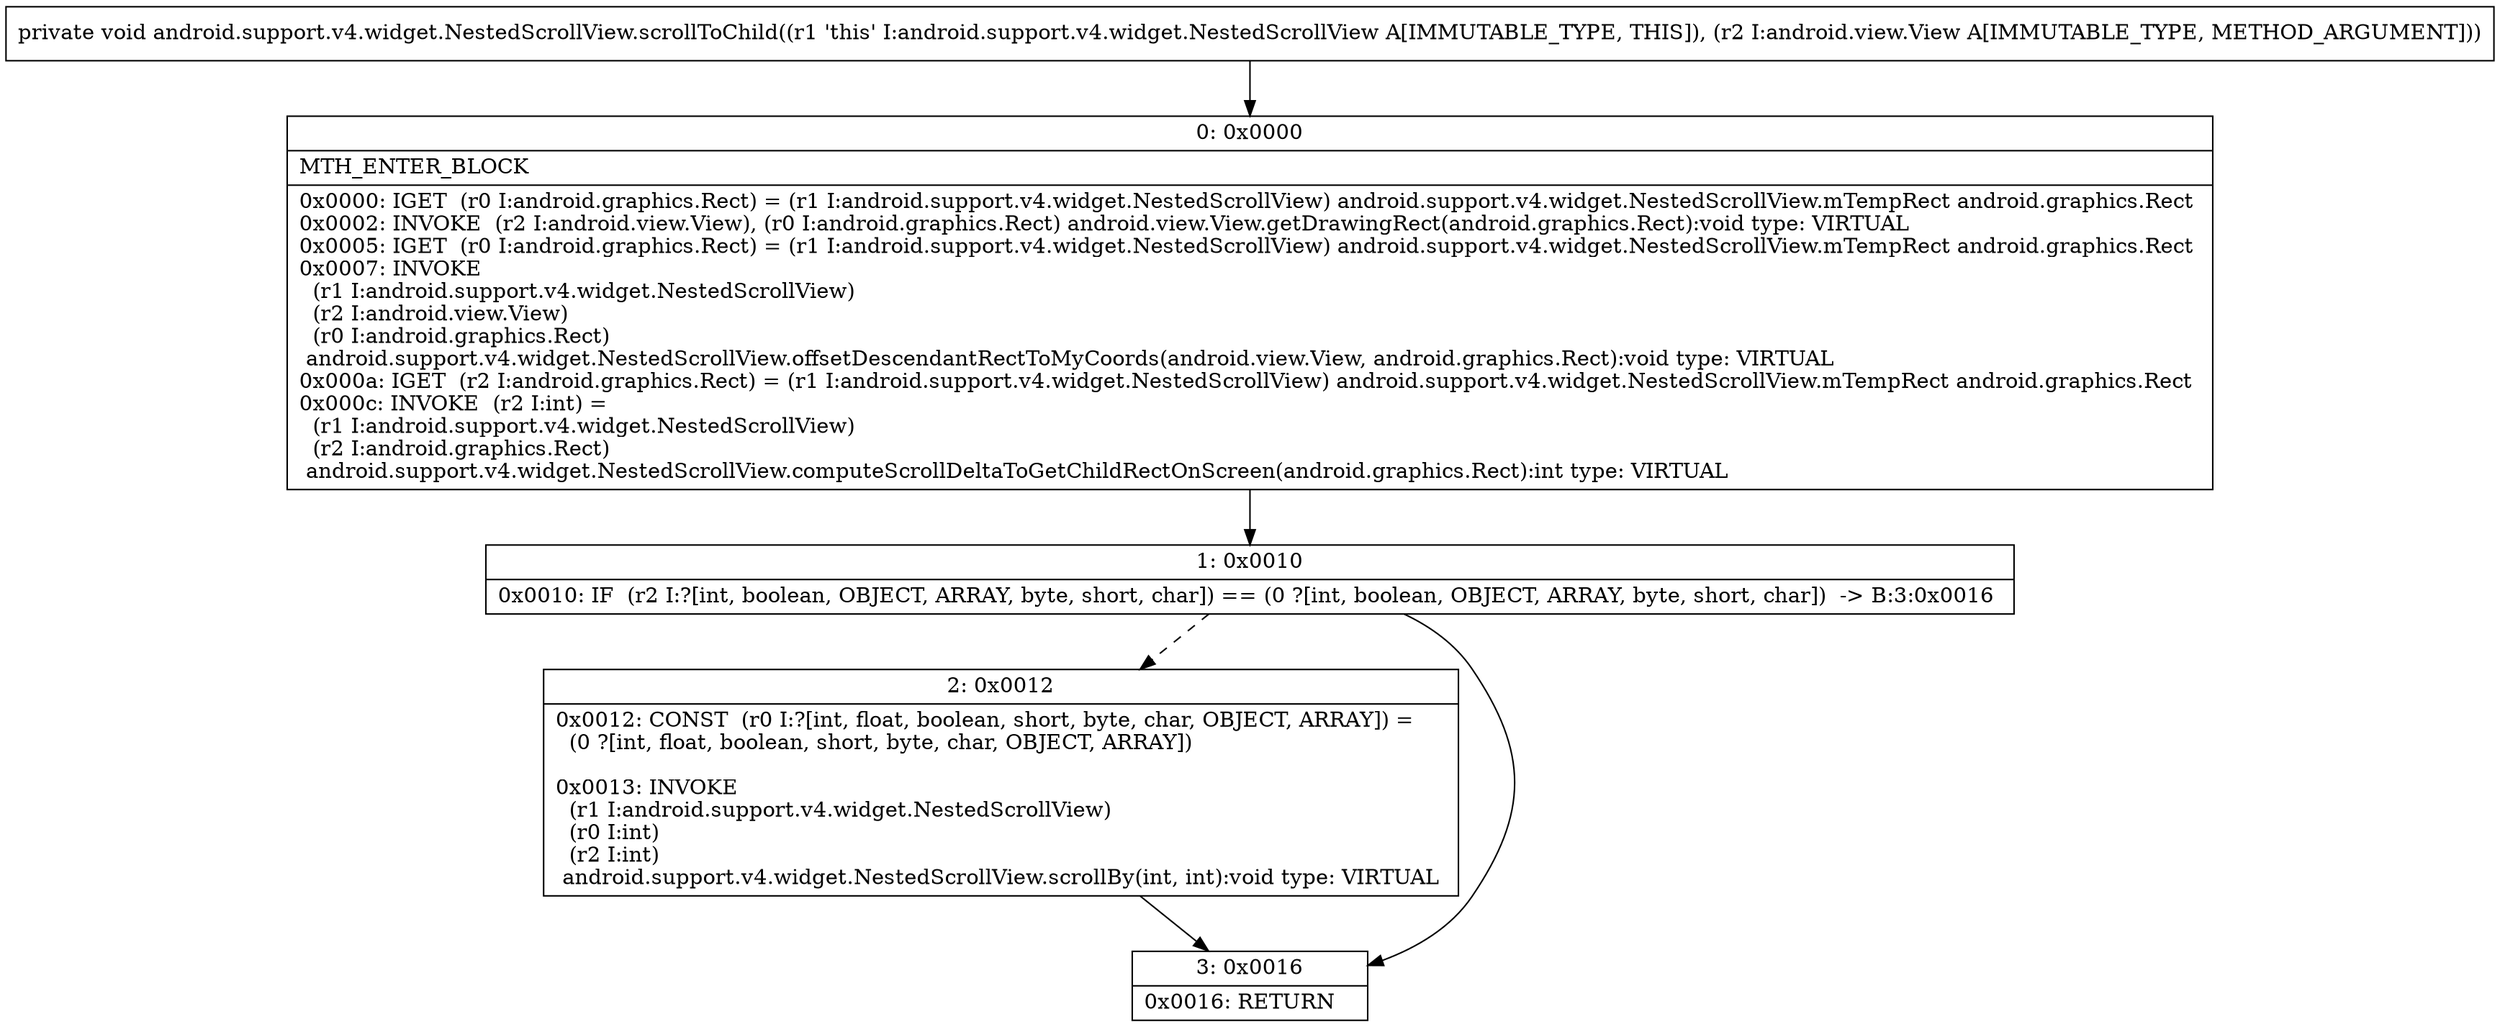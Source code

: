 digraph "CFG forandroid.support.v4.widget.NestedScrollView.scrollToChild(Landroid\/view\/View;)V" {
Node_0 [shape=record,label="{0\:\ 0x0000|MTH_ENTER_BLOCK\l|0x0000: IGET  (r0 I:android.graphics.Rect) = (r1 I:android.support.v4.widget.NestedScrollView) android.support.v4.widget.NestedScrollView.mTempRect android.graphics.Rect \l0x0002: INVOKE  (r2 I:android.view.View), (r0 I:android.graphics.Rect) android.view.View.getDrawingRect(android.graphics.Rect):void type: VIRTUAL \l0x0005: IGET  (r0 I:android.graphics.Rect) = (r1 I:android.support.v4.widget.NestedScrollView) android.support.v4.widget.NestedScrollView.mTempRect android.graphics.Rect \l0x0007: INVOKE  \l  (r1 I:android.support.v4.widget.NestedScrollView)\l  (r2 I:android.view.View)\l  (r0 I:android.graphics.Rect)\l android.support.v4.widget.NestedScrollView.offsetDescendantRectToMyCoords(android.view.View, android.graphics.Rect):void type: VIRTUAL \l0x000a: IGET  (r2 I:android.graphics.Rect) = (r1 I:android.support.v4.widget.NestedScrollView) android.support.v4.widget.NestedScrollView.mTempRect android.graphics.Rect \l0x000c: INVOKE  (r2 I:int) = \l  (r1 I:android.support.v4.widget.NestedScrollView)\l  (r2 I:android.graphics.Rect)\l android.support.v4.widget.NestedScrollView.computeScrollDeltaToGetChildRectOnScreen(android.graphics.Rect):int type: VIRTUAL \l}"];
Node_1 [shape=record,label="{1\:\ 0x0010|0x0010: IF  (r2 I:?[int, boolean, OBJECT, ARRAY, byte, short, char]) == (0 ?[int, boolean, OBJECT, ARRAY, byte, short, char])  \-\> B:3:0x0016 \l}"];
Node_2 [shape=record,label="{2\:\ 0x0012|0x0012: CONST  (r0 I:?[int, float, boolean, short, byte, char, OBJECT, ARRAY]) = \l  (0 ?[int, float, boolean, short, byte, char, OBJECT, ARRAY])\l \l0x0013: INVOKE  \l  (r1 I:android.support.v4.widget.NestedScrollView)\l  (r0 I:int)\l  (r2 I:int)\l android.support.v4.widget.NestedScrollView.scrollBy(int, int):void type: VIRTUAL \l}"];
Node_3 [shape=record,label="{3\:\ 0x0016|0x0016: RETURN   \l}"];
MethodNode[shape=record,label="{private void android.support.v4.widget.NestedScrollView.scrollToChild((r1 'this' I:android.support.v4.widget.NestedScrollView A[IMMUTABLE_TYPE, THIS]), (r2 I:android.view.View A[IMMUTABLE_TYPE, METHOD_ARGUMENT])) }"];
MethodNode -> Node_0;
Node_0 -> Node_1;
Node_1 -> Node_2[style=dashed];
Node_1 -> Node_3;
Node_2 -> Node_3;
}

